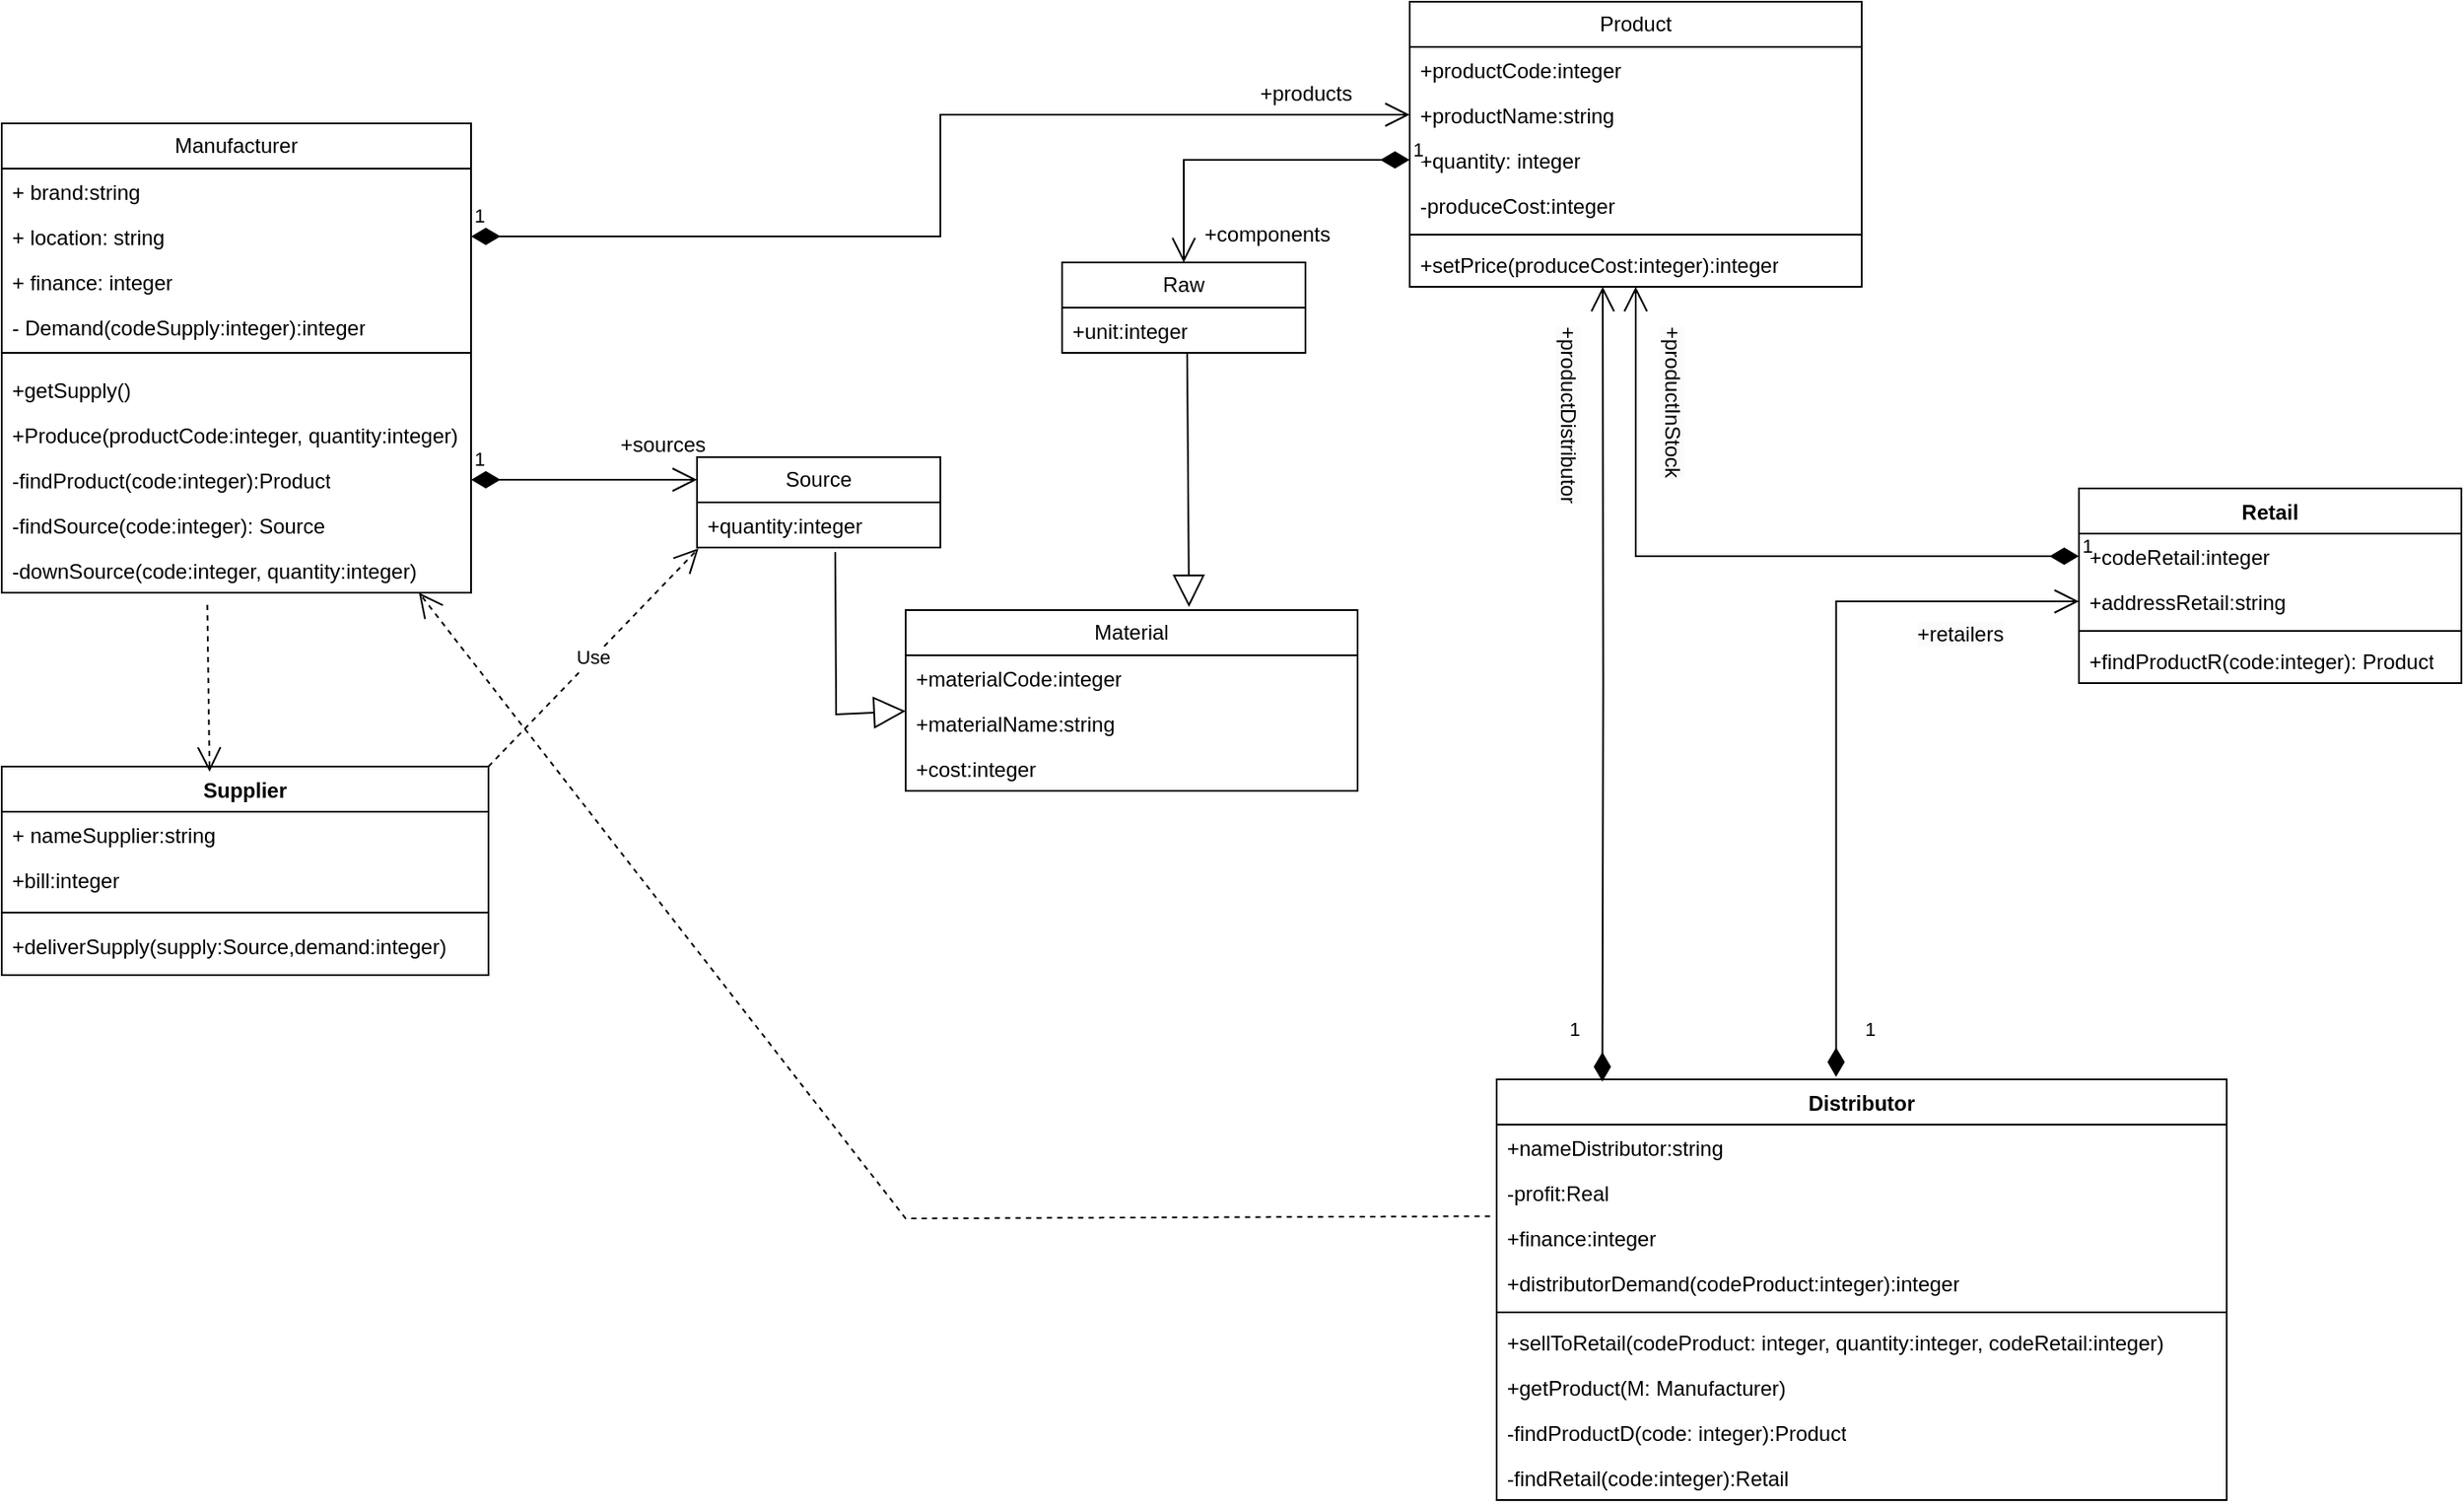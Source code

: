 <mxfile version="22.0.0" type="device">
  <diagram name="Page-1" id="9KDEoQG-ddyEXSRSi7oU">
    <mxGraphModel dx="2673" dy="1966" grid="1" gridSize="10" guides="1" tooltips="1" connect="1" arrows="1" fold="1" page="1" pageScale="1" pageWidth="850" pageHeight="1100" math="0" shadow="0">
      <root>
        <mxCell id="0" />
        <mxCell id="1" parent="0" />
        <mxCell id="i187cBd214ABWuoRDtF9-9" value="Product" style="swimlane;fontStyle=0;childLayout=stackLayout;horizontal=1;startSize=26;fillColor=none;horizontalStack=0;resizeParent=1;resizeParentMax=0;resizeLast=0;collapsible=1;marginBottom=0;whiteSpace=wrap;html=1;" parent="1" vertex="1">
          <mxGeometry x="40" y="-970" width="260" height="164" as="geometry" />
        </mxCell>
        <mxCell id="i187cBd214ABWuoRDtF9-10" value="+productCode:integer" style="text;strokeColor=none;fillColor=none;align=left;verticalAlign=top;spacingLeft=4;spacingRight=4;overflow=hidden;rotatable=0;points=[[0,0.5],[1,0.5]];portConstraint=eastwest;whiteSpace=wrap;html=1;" parent="i187cBd214ABWuoRDtF9-9" vertex="1">
          <mxGeometry y="26" width="260" height="26" as="geometry" />
        </mxCell>
        <mxCell id="i187cBd214ABWuoRDtF9-11" value="+productName:string" style="text;strokeColor=none;fillColor=none;align=left;verticalAlign=top;spacingLeft=4;spacingRight=4;overflow=hidden;rotatable=0;points=[[0,0.5],[1,0.5]];portConstraint=eastwest;whiteSpace=wrap;html=1;" parent="i187cBd214ABWuoRDtF9-9" vertex="1">
          <mxGeometry y="52" width="260" height="26" as="geometry" />
        </mxCell>
        <mxCell id="i187cBd214ABWuoRDtF9-21" value="+quantity: integer" style="text;strokeColor=none;fillColor=none;align=left;verticalAlign=top;spacingLeft=4;spacingRight=4;overflow=hidden;rotatable=0;points=[[0,0.5],[1,0.5]];portConstraint=eastwest;whiteSpace=wrap;html=1;" parent="i187cBd214ABWuoRDtF9-9" vertex="1">
          <mxGeometry y="78" width="260" height="26" as="geometry" />
        </mxCell>
        <mxCell id="i187cBd214ABWuoRDtF9-63" value="-produceCost:integer" style="text;strokeColor=none;fillColor=none;align=left;verticalAlign=top;spacingLeft=4;spacingRight=4;overflow=hidden;rotatable=0;points=[[0,0.5],[1,0.5]];portConstraint=eastwest;whiteSpace=wrap;html=1;" parent="i187cBd214ABWuoRDtF9-9" vertex="1">
          <mxGeometry y="104" width="260" height="26" as="geometry" />
        </mxCell>
        <mxCell id="i187cBd214ABWuoRDtF9-22" value="" style="line;strokeWidth=1;fillColor=none;align=left;verticalAlign=middle;spacingTop=-1;spacingLeft=3;spacingRight=3;rotatable=0;labelPosition=right;points=[];portConstraint=eastwest;strokeColor=inherit;" parent="i187cBd214ABWuoRDtF9-9" vertex="1">
          <mxGeometry y="130" width="260" height="8" as="geometry" />
        </mxCell>
        <mxCell id="i187cBd214ABWuoRDtF9-23" value="+setPrice(produceCost:integer):integer" style="text;strokeColor=none;fillColor=none;align=left;verticalAlign=top;spacingLeft=4;spacingRight=4;overflow=hidden;rotatable=0;points=[[0,0.5],[1,0.5]];portConstraint=eastwest;whiteSpace=wrap;html=1;" parent="i187cBd214ABWuoRDtF9-9" vertex="1">
          <mxGeometry y="138" width="260" height="26" as="geometry" />
        </mxCell>
        <mxCell id="i187cBd214ABWuoRDtF9-13" value="Manufacturer" style="swimlane;fontStyle=0;childLayout=stackLayout;horizontal=1;startSize=26;fillColor=none;horizontalStack=0;resizeParent=1;resizeParentMax=0;resizeLast=0;collapsible=1;marginBottom=0;whiteSpace=wrap;html=1;" parent="1" vertex="1">
          <mxGeometry x="-770" y="-900" width="270" height="270" as="geometry" />
        </mxCell>
        <mxCell id="i187cBd214ABWuoRDtF9-14" value="+ brand:string&lt;br&gt;" style="text;strokeColor=none;fillColor=none;align=left;verticalAlign=top;spacingLeft=4;spacingRight=4;overflow=hidden;rotatable=0;points=[[0,0.5],[1,0.5]];portConstraint=eastwest;whiteSpace=wrap;html=1;" parent="i187cBd214ABWuoRDtF9-13" vertex="1">
          <mxGeometry y="26" width="270" height="26" as="geometry" />
        </mxCell>
        <mxCell id="i187cBd214ABWuoRDtF9-15" value="+ location: string&lt;br&gt;" style="text;strokeColor=none;fillColor=none;align=left;verticalAlign=top;spacingLeft=4;spacingRight=4;overflow=hidden;rotatable=0;points=[[0,0.5],[1,0.5]];portConstraint=eastwest;whiteSpace=wrap;html=1;" parent="i187cBd214ABWuoRDtF9-13" vertex="1">
          <mxGeometry y="52" width="270" height="26" as="geometry" />
        </mxCell>
        <mxCell id="i187cBd214ABWuoRDtF9-16" value="+ finance: integer" style="text;strokeColor=none;fillColor=none;align=left;verticalAlign=top;spacingLeft=4;spacingRight=4;overflow=hidden;rotatable=0;points=[[0,0.5],[1,0.5]];portConstraint=eastwest;whiteSpace=wrap;html=1;" parent="i187cBd214ABWuoRDtF9-13" vertex="1">
          <mxGeometry y="78" width="270" height="26" as="geometry" />
        </mxCell>
        <mxCell id="i187cBd214ABWuoRDtF9-17" value="- Demand(codeSupply:integer):integer" style="text;strokeColor=none;fillColor=none;align=left;verticalAlign=top;spacingLeft=4;spacingRight=4;overflow=hidden;rotatable=0;points=[[0,0.5],[1,0.5]];portConstraint=eastwest;whiteSpace=wrap;html=1;" parent="i187cBd214ABWuoRDtF9-13" vertex="1">
          <mxGeometry y="104" width="270" height="20" as="geometry" />
        </mxCell>
        <mxCell id="i187cBd214ABWuoRDtF9-18" value="" style="line;strokeWidth=1;fillColor=none;align=left;verticalAlign=middle;spacingTop=-1;spacingLeft=3;spacingRight=3;rotatable=0;labelPosition=right;points=[];portConstraint=eastwest;strokeColor=inherit;" parent="i187cBd214ABWuoRDtF9-13" vertex="1">
          <mxGeometry y="124" width="270" height="16" as="geometry" />
        </mxCell>
        <mxCell id="i187cBd214ABWuoRDtF9-19" value="+getSupply()" style="text;strokeColor=none;fillColor=none;align=left;verticalAlign=top;spacingLeft=4;spacingRight=4;overflow=hidden;rotatable=0;points=[[0,0.5],[1,0.5]];portConstraint=eastwest;whiteSpace=wrap;html=1;" parent="i187cBd214ABWuoRDtF9-13" vertex="1">
          <mxGeometry y="140" width="270" height="26" as="geometry" />
        </mxCell>
        <mxCell id="i187cBd214ABWuoRDtF9-20" value="+Produce(productCode:integer, quantity:integer)" style="text;strokeColor=none;fillColor=none;align=left;verticalAlign=top;spacingLeft=4;spacingRight=4;overflow=hidden;rotatable=0;points=[[0,0.5],[1,0.5]];portConstraint=eastwest;whiteSpace=wrap;html=1;" parent="i187cBd214ABWuoRDtF9-13" vertex="1">
          <mxGeometry y="166" width="270" height="26" as="geometry" />
        </mxCell>
        <mxCell id="i187cBd214ABWuoRDtF9-31" value="-findProduct(code:integer):Product" style="text;strokeColor=none;fillColor=none;align=left;verticalAlign=top;spacingLeft=4;spacingRight=4;overflow=hidden;rotatable=0;points=[[0,0.5],[1,0.5]];portConstraint=eastwest;whiteSpace=wrap;html=1;" parent="i187cBd214ABWuoRDtF9-13" vertex="1">
          <mxGeometry y="192" width="270" height="26" as="geometry" />
        </mxCell>
        <mxCell id="i187cBd214ABWuoRDtF9-32" value="-findSource(code:integer): Source" style="text;strokeColor=none;fillColor=none;align=left;verticalAlign=top;spacingLeft=4;spacingRight=4;overflow=hidden;rotatable=0;points=[[0,0.5],[1,0.5]];portConstraint=eastwest;whiteSpace=wrap;html=1;" parent="i187cBd214ABWuoRDtF9-13" vertex="1">
          <mxGeometry y="218" width="270" height="26" as="geometry" />
        </mxCell>
        <mxCell id="i187cBd214ABWuoRDtF9-33" value="-downSource(code:integer, quantity:integer)" style="text;strokeColor=none;fillColor=none;align=left;verticalAlign=top;spacingLeft=4;spacingRight=4;overflow=hidden;rotatable=0;points=[[0,0.5],[1,0.5]];portConstraint=eastwest;whiteSpace=wrap;html=1;" parent="i187cBd214ABWuoRDtF9-13" vertex="1">
          <mxGeometry y="244" width="270" height="26" as="geometry" />
        </mxCell>
        <mxCell id="i187cBd214ABWuoRDtF9-26" value="1" style="endArrow=open;html=1;endSize=12;startArrow=diamondThin;startSize=14;startFill=1;edgeStyle=orthogonalEdgeStyle;align=left;verticalAlign=bottom;rounded=0;exitX=1;exitY=0.5;exitDx=0;exitDy=0;entryX=0;entryY=0.5;entryDx=0;entryDy=0;" parent="1" source="i187cBd214ABWuoRDtF9-15" target="i187cBd214ABWuoRDtF9-11" edge="1">
          <mxGeometry x="-1" y="3" relative="1" as="geometry">
            <mxPoint x="-360" y="-730" as="sourcePoint" />
            <mxPoint x="-200" y="-730" as="targetPoint" />
          </mxGeometry>
        </mxCell>
        <mxCell id="i187cBd214ABWuoRDtF9-27" value="Supplier" style="swimlane;fontStyle=1;align=center;verticalAlign=top;childLayout=stackLayout;horizontal=1;startSize=26;horizontalStack=0;resizeParent=1;resizeParentMax=0;resizeLast=0;collapsible=1;marginBottom=0;whiteSpace=wrap;html=1;" parent="1" vertex="1">
          <mxGeometry x="-770" y="-530" width="280" height="120" as="geometry" />
        </mxCell>
        <mxCell id="i187cBd214ABWuoRDtF9-34" value="+ nameSupplier:string" style="text;strokeColor=none;fillColor=none;align=left;verticalAlign=top;spacingLeft=4;spacingRight=4;overflow=hidden;rotatable=0;points=[[0,0.5],[1,0.5]];portConstraint=eastwest;whiteSpace=wrap;html=1;" parent="i187cBd214ABWuoRDtF9-27" vertex="1">
          <mxGeometry y="26" width="280" height="26" as="geometry" />
        </mxCell>
        <mxCell id="i187cBd214ABWuoRDtF9-35" value="+bill:integer" style="text;strokeColor=none;fillColor=none;align=left;verticalAlign=top;spacingLeft=4;spacingRight=4;overflow=hidden;rotatable=0;points=[[0,0.5],[1,0.5]];portConstraint=eastwest;whiteSpace=wrap;html=1;" parent="i187cBd214ABWuoRDtF9-27" vertex="1">
          <mxGeometry y="52" width="280" height="26" as="geometry" />
        </mxCell>
        <mxCell id="i187cBd214ABWuoRDtF9-29" value="" style="line;strokeWidth=1;fillColor=none;align=left;verticalAlign=middle;spacingTop=-1;spacingLeft=3;spacingRight=3;rotatable=0;labelPosition=right;points=[];portConstraint=eastwest;strokeColor=inherit;" parent="i187cBd214ABWuoRDtF9-27" vertex="1">
          <mxGeometry y="78" width="280" height="12" as="geometry" />
        </mxCell>
        <mxCell id="i187cBd214ABWuoRDtF9-30" value="+deliverSupply(supply:Source,demand:integer)" style="text;strokeColor=none;fillColor=none;align=left;verticalAlign=top;spacingLeft=4;spacingRight=4;overflow=hidden;rotatable=0;points=[[0,0.5],[1,0.5]];portConstraint=eastwest;whiteSpace=wrap;html=1;" parent="i187cBd214ABWuoRDtF9-27" vertex="1">
          <mxGeometry y="90" width="280" height="30" as="geometry" />
        </mxCell>
        <mxCell id="i187cBd214ABWuoRDtF9-36" value="Material" style="swimlane;fontStyle=0;childLayout=stackLayout;horizontal=1;startSize=26;fillColor=none;horizontalStack=0;resizeParent=1;resizeParentMax=0;resizeLast=0;collapsible=1;marginBottom=0;whiteSpace=wrap;html=1;" parent="1" vertex="1">
          <mxGeometry x="-250" y="-620" width="260" height="104" as="geometry" />
        </mxCell>
        <mxCell id="i187cBd214ABWuoRDtF9-37" value="+materialCode:integer" style="text;strokeColor=none;fillColor=none;align=left;verticalAlign=top;spacingLeft=4;spacingRight=4;overflow=hidden;rotatable=0;points=[[0,0.5],[1,0.5]];portConstraint=eastwest;whiteSpace=wrap;html=1;" parent="i187cBd214ABWuoRDtF9-36" vertex="1">
          <mxGeometry y="26" width="260" height="26" as="geometry" />
        </mxCell>
        <mxCell id="i187cBd214ABWuoRDtF9-38" value="+materialName:string" style="text;strokeColor=none;fillColor=none;align=left;verticalAlign=top;spacingLeft=4;spacingRight=4;overflow=hidden;rotatable=0;points=[[0,0.5],[1,0.5]];portConstraint=eastwest;whiteSpace=wrap;html=1;" parent="i187cBd214ABWuoRDtF9-36" vertex="1">
          <mxGeometry y="52" width="260" height="26" as="geometry" />
        </mxCell>
        <mxCell id="i187cBd214ABWuoRDtF9-39" value="+cost:integer" style="text;strokeColor=none;fillColor=none;align=left;verticalAlign=top;spacingLeft=4;spacingRight=4;overflow=hidden;rotatable=0;points=[[0,0.5],[1,0.5]];portConstraint=eastwest;whiteSpace=wrap;html=1;" parent="i187cBd214ABWuoRDtF9-36" vertex="1">
          <mxGeometry y="78" width="260" height="26" as="geometry" />
        </mxCell>
        <mxCell id="i187cBd214ABWuoRDtF9-42" value="Source" style="swimlane;fontStyle=0;childLayout=stackLayout;horizontal=1;startSize=26;fillColor=none;horizontalStack=0;resizeParent=1;resizeParentMax=0;resizeLast=0;collapsible=1;marginBottom=0;whiteSpace=wrap;html=1;" parent="1" vertex="1">
          <mxGeometry x="-370" y="-708" width="140" height="52" as="geometry" />
        </mxCell>
        <mxCell id="i187cBd214ABWuoRDtF9-43" value="+quantity:integer" style="text;strokeColor=none;fillColor=none;align=left;verticalAlign=top;spacingLeft=4;spacingRight=4;overflow=hidden;rotatable=0;points=[[0,0.5],[1,0.5]];portConstraint=eastwest;whiteSpace=wrap;html=1;" parent="i187cBd214ABWuoRDtF9-42" vertex="1">
          <mxGeometry y="26" width="140" height="26" as="geometry" />
        </mxCell>
        <mxCell id="i187cBd214ABWuoRDtF9-46" value="Raw" style="swimlane;fontStyle=0;childLayout=stackLayout;horizontal=1;startSize=26;fillColor=none;horizontalStack=0;resizeParent=1;resizeParentMax=0;resizeLast=0;collapsible=1;marginBottom=0;whiteSpace=wrap;html=1;" parent="1" vertex="1">
          <mxGeometry x="-160" y="-820" width="140" height="52" as="geometry" />
        </mxCell>
        <mxCell id="i187cBd214ABWuoRDtF9-47" value="+unit:integer" style="text;strokeColor=none;fillColor=none;align=left;verticalAlign=top;spacingLeft=4;spacingRight=4;overflow=hidden;rotatable=0;points=[[0,0.5],[1,0.5]];portConstraint=eastwest;whiteSpace=wrap;html=1;" parent="i187cBd214ABWuoRDtF9-46" vertex="1">
          <mxGeometry y="26" width="140" height="26" as="geometry" />
        </mxCell>
        <mxCell id="i187cBd214ABWuoRDtF9-48" value="1" style="endArrow=open;html=1;endSize=12;startArrow=diamondThin;startSize=14;startFill=1;edgeStyle=orthogonalEdgeStyle;align=left;verticalAlign=bottom;rounded=0;exitX=1;exitY=0.5;exitDx=0;exitDy=0;entryX=0;entryY=0.25;entryDx=0;entryDy=0;" parent="1" source="i187cBd214ABWuoRDtF9-31" target="i187cBd214ABWuoRDtF9-42" edge="1">
          <mxGeometry x="-1" y="3" relative="1" as="geometry">
            <mxPoint x="-480" y="-810" as="sourcePoint" />
            <mxPoint x="-320" y="-810" as="targetPoint" />
          </mxGeometry>
        </mxCell>
        <mxCell id="i187cBd214ABWuoRDtF9-55" value="" style="endArrow=block;endSize=16;endFill=0;html=1;rounded=0;exitX=0.568;exitY=1.1;exitDx=0;exitDy=0;exitPerimeter=0;" parent="1" source="i187cBd214ABWuoRDtF9-43" target="i187cBd214ABWuoRDtF9-36" edge="1">
          <mxGeometry width="160" relative="1" as="geometry">
            <mxPoint x="-290" y="-810" as="sourcePoint" />
            <mxPoint x="-130" y="-810" as="targetPoint" />
            <Array as="points">
              <mxPoint x="-290" y="-560" />
            </Array>
          </mxGeometry>
        </mxCell>
        <mxCell id="i187cBd214ABWuoRDtF9-56" value="" style="endArrow=block;endSize=16;endFill=0;html=1;rounded=0;entryX=0.627;entryY=-0.017;entryDx=0;entryDy=0;entryPerimeter=0;exitX=0.514;exitY=1.02;exitDx=0;exitDy=0;exitPerimeter=0;" parent="1" source="i187cBd214ABWuoRDtF9-47" target="i187cBd214ABWuoRDtF9-36" edge="1">
          <mxGeometry width="160" relative="1" as="geometry">
            <mxPoint x="-290" y="-810" as="sourcePoint" />
            <mxPoint x="-130" y="-810" as="targetPoint" />
          </mxGeometry>
        </mxCell>
        <mxCell id="i187cBd214ABWuoRDtF9-57" value="" style="endArrow=open;endSize=12;dashed=1;html=1;rounded=0;exitX=0.438;exitY=1.269;exitDx=0;exitDy=0;entryX=0.427;entryY=0.025;entryDx=0;entryDy=0;entryPerimeter=0;exitPerimeter=0;" parent="1" source="i187cBd214ABWuoRDtF9-33" target="i187cBd214ABWuoRDtF9-27" edge="1">
          <mxGeometry width="160" relative="1" as="geometry">
            <mxPoint x="-400" y="-640" as="sourcePoint" />
            <mxPoint x="-240" y="-640" as="targetPoint" />
            <Array as="points" />
          </mxGeometry>
        </mxCell>
        <mxCell id="i187cBd214ABWuoRDtF9-58" value="Use" style="endArrow=open;endSize=12;dashed=1;html=1;rounded=0;exitX=1;exitY=0;exitDx=0;exitDy=0;entryX=0.006;entryY=1.02;entryDx=0;entryDy=0;entryPerimeter=0;" parent="1" source="i187cBd214ABWuoRDtF9-27" target="i187cBd214ABWuoRDtF9-43" edge="1">
          <mxGeometry width="160" relative="1" as="geometry">
            <mxPoint x="-400" y="-640" as="sourcePoint" />
            <mxPoint x="-240" y="-640" as="targetPoint" />
          </mxGeometry>
        </mxCell>
        <mxCell id="i187cBd214ABWuoRDtF9-59" value="Distributor" style="swimlane;fontStyle=1;align=center;verticalAlign=top;childLayout=stackLayout;horizontal=1;startSize=26;horizontalStack=0;resizeParent=1;resizeParentMax=0;resizeLast=0;collapsible=1;marginBottom=0;whiteSpace=wrap;html=1;" parent="1" vertex="1">
          <mxGeometry x="90" y="-350" width="420" height="242" as="geometry" />
        </mxCell>
        <mxCell id="i187cBd214ABWuoRDtF9-65" value="+nameDistributor:string&lt;br&gt;" style="text;strokeColor=none;fillColor=none;align=left;verticalAlign=top;spacingLeft=4;spacingRight=4;overflow=hidden;rotatable=0;points=[[0,0.5],[1,0.5]];portConstraint=eastwest;whiteSpace=wrap;html=1;" parent="i187cBd214ABWuoRDtF9-59" vertex="1">
          <mxGeometry y="26" width="420" height="26" as="geometry" />
        </mxCell>
        <mxCell id="i187cBd214ABWuoRDtF9-64" value="-profit:Real" style="text;strokeColor=none;fillColor=none;align=left;verticalAlign=top;spacingLeft=4;spacingRight=4;overflow=hidden;rotatable=0;points=[[0,0.5],[1,0.5]];portConstraint=eastwest;whiteSpace=wrap;html=1;" parent="i187cBd214ABWuoRDtF9-59" vertex="1">
          <mxGeometry y="52" width="420" height="26" as="geometry" />
        </mxCell>
        <mxCell id="i187cBd214ABWuoRDtF9-60" value="+finance:integer" style="text;strokeColor=none;fillColor=none;align=left;verticalAlign=top;spacingLeft=4;spacingRight=4;overflow=hidden;rotatable=0;points=[[0,0.5],[1,0.5]];portConstraint=eastwest;whiteSpace=wrap;html=1;" parent="i187cBd214ABWuoRDtF9-59" vertex="1">
          <mxGeometry y="78" width="420" height="26" as="geometry" />
        </mxCell>
        <mxCell id="i187cBd214ABWuoRDtF9-66" value="+distributorDemand(codeProduct:integer):integer" style="text;strokeColor=none;fillColor=none;align=left;verticalAlign=top;spacingLeft=4;spacingRight=4;overflow=hidden;rotatable=0;points=[[0,0.5],[1,0.5]];portConstraint=eastwest;whiteSpace=wrap;html=1;" parent="i187cBd214ABWuoRDtF9-59" vertex="1">
          <mxGeometry y="104" width="420" height="26" as="geometry" />
        </mxCell>
        <mxCell id="i187cBd214ABWuoRDtF9-61" value="" style="line;strokeWidth=1;fillColor=none;align=left;verticalAlign=middle;spacingTop=-1;spacingLeft=3;spacingRight=3;rotatable=0;labelPosition=right;points=[];portConstraint=eastwest;strokeColor=inherit;" parent="i187cBd214ABWuoRDtF9-59" vertex="1">
          <mxGeometry y="130" width="420" height="8" as="geometry" />
        </mxCell>
        <mxCell id="i187cBd214ABWuoRDtF9-67" value="+sellToRetail(codeProduct: integer, quantity:integer, codeRetail:integer)" style="text;strokeColor=none;fillColor=none;align=left;verticalAlign=top;spacingLeft=4;spacingRight=4;overflow=hidden;rotatable=0;points=[[0,0.5],[1,0.5]];portConstraint=eastwest;whiteSpace=wrap;html=1;" parent="i187cBd214ABWuoRDtF9-59" vertex="1">
          <mxGeometry y="138" width="420" height="26" as="geometry" />
        </mxCell>
        <mxCell id="i187cBd214ABWuoRDtF9-62" value="+getProduct(M: Manufacturer)" style="text;strokeColor=none;fillColor=none;align=left;verticalAlign=top;spacingLeft=4;spacingRight=4;overflow=hidden;rotatable=0;points=[[0,0.5],[1,0.5]];portConstraint=eastwest;whiteSpace=wrap;html=1;" parent="i187cBd214ABWuoRDtF9-59" vertex="1">
          <mxGeometry y="164" width="420" height="26" as="geometry" />
        </mxCell>
        <mxCell id="i187cBd214ABWuoRDtF9-69" value="-findProductD(code: integer):Product" style="text;strokeColor=none;fillColor=none;align=left;verticalAlign=top;spacingLeft=4;spacingRight=4;overflow=hidden;rotatable=0;points=[[0,0.5],[1,0.5]];portConstraint=eastwest;whiteSpace=wrap;html=1;" parent="i187cBd214ABWuoRDtF9-59" vertex="1">
          <mxGeometry y="190" width="420" height="26" as="geometry" />
        </mxCell>
        <mxCell id="i187cBd214ABWuoRDtF9-68" value="-findRetail(code:integer):Retail" style="text;strokeColor=none;fillColor=none;align=left;verticalAlign=top;spacingLeft=4;spacingRight=4;overflow=hidden;rotatable=0;points=[[0,0.5],[1,0.5]];portConstraint=eastwest;whiteSpace=wrap;html=1;" parent="i187cBd214ABWuoRDtF9-59" vertex="1">
          <mxGeometry y="216" width="420" height="26" as="geometry" />
        </mxCell>
        <mxCell id="i187cBd214ABWuoRDtF9-70" value="Retail" style="swimlane;fontStyle=1;align=center;verticalAlign=top;childLayout=stackLayout;horizontal=1;startSize=26;horizontalStack=0;resizeParent=1;resizeParentMax=0;resizeLast=0;collapsible=1;marginBottom=0;whiteSpace=wrap;html=1;" parent="1" vertex="1">
          <mxGeometry x="425" y="-690" width="220" height="112" as="geometry" />
        </mxCell>
        <mxCell id="i187cBd214ABWuoRDtF9-71" value="+codeRetail:integer" style="text;strokeColor=none;fillColor=none;align=left;verticalAlign=top;spacingLeft=4;spacingRight=4;overflow=hidden;rotatable=0;points=[[0,0.5],[1,0.5]];portConstraint=eastwest;whiteSpace=wrap;html=1;" parent="i187cBd214ABWuoRDtF9-70" vertex="1">
          <mxGeometry y="26" width="220" height="26" as="geometry" />
        </mxCell>
        <mxCell id="i187cBd214ABWuoRDtF9-74" value="+addressRetail:string" style="text;strokeColor=none;fillColor=none;align=left;verticalAlign=top;spacingLeft=4;spacingRight=4;overflow=hidden;rotatable=0;points=[[0,0.5],[1,0.5]];portConstraint=eastwest;whiteSpace=wrap;html=1;" parent="i187cBd214ABWuoRDtF9-70" vertex="1">
          <mxGeometry y="52" width="220" height="26" as="geometry" />
        </mxCell>
        <mxCell id="i187cBd214ABWuoRDtF9-72" value="" style="line;strokeWidth=1;fillColor=none;align=left;verticalAlign=middle;spacingTop=-1;spacingLeft=3;spacingRight=3;rotatable=0;labelPosition=right;points=[];portConstraint=eastwest;strokeColor=inherit;" parent="i187cBd214ABWuoRDtF9-70" vertex="1">
          <mxGeometry y="78" width="220" height="8" as="geometry" />
        </mxCell>
        <mxCell id="i187cBd214ABWuoRDtF9-73" value="+findProductR(code:integer): Product" style="text;strokeColor=none;fillColor=none;align=left;verticalAlign=top;spacingLeft=4;spacingRight=4;overflow=hidden;rotatable=0;points=[[0,0.5],[1,0.5]];portConstraint=eastwest;whiteSpace=wrap;html=1;" parent="i187cBd214ABWuoRDtF9-70" vertex="1">
          <mxGeometry y="86" width="220" height="26" as="geometry" />
        </mxCell>
        <mxCell id="i187cBd214ABWuoRDtF9-78" value="1" style="endArrow=open;html=1;endSize=12;startArrow=diamondThin;startSize=14;startFill=1;edgeStyle=orthogonalEdgeStyle;align=left;verticalAlign=bottom;rounded=0;exitX=0;exitY=0.5;exitDx=0;exitDy=0;entryX=0.5;entryY=0;entryDx=0;entryDy=0;" parent="1" source="i187cBd214ABWuoRDtF9-21" target="i187cBd214ABWuoRDtF9-46" edge="1">
          <mxGeometry x="-1" y="3" relative="1" as="geometry">
            <mxPoint x="10" y="-680" as="sourcePoint" />
            <mxPoint x="170" y="-680" as="targetPoint" />
          </mxGeometry>
        </mxCell>
        <mxCell id="i187cBd214ABWuoRDtF9-79" value="1" style="endArrow=open;html=1;endSize=12;startArrow=diamondThin;startSize=14;startFill=1;edgeStyle=orthogonalEdgeStyle;align=left;verticalAlign=bottom;rounded=0;exitX=0.19;exitY=0.005;exitDx=0;exitDy=0;exitPerimeter=0;" parent="1" edge="1">
          <mxGeometry x="-0.907" y="21" relative="1" as="geometry">
            <mxPoint x="150.8" y="-348.79" as="sourcePoint" />
            <mxPoint x="151.029" y="-806" as="targetPoint" />
            <mxPoint as="offset" />
          </mxGeometry>
        </mxCell>
        <mxCell id="i187cBd214ABWuoRDtF9-81" value="1" style="endArrow=open;html=1;endSize=12;startArrow=diamondThin;startSize=14;startFill=1;edgeStyle=orthogonalEdgeStyle;align=left;verticalAlign=bottom;rounded=0;exitX=0;exitY=0.5;exitDx=0;exitDy=0;" parent="1" source="i187cBd214ABWuoRDtF9-71" target="i187cBd214ABWuoRDtF9-9" edge="1">
          <mxGeometry x="-1" y="3" relative="1" as="geometry">
            <mxPoint x="570" y="-670" as="sourcePoint" />
            <mxPoint x="730" y="-670" as="targetPoint" />
          </mxGeometry>
        </mxCell>
        <mxCell id="i187cBd214ABWuoRDtF9-82" value="1" style="endArrow=open;html=1;endSize=12;startArrow=diamondThin;startSize=14;startFill=1;edgeStyle=orthogonalEdgeStyle;align=left;verticalAlign=bottom;rounded=0;entryX=0;entryY=0.5;entryDx=0;entryDy=0;exitX=0.465;exitY=-0.006;exitDx=0;exitDy=0;exitPerimeter=0;" parent="1" source="i187cBd214ABWuoRDtF9-59" target="i187cBd214ABWuoRDtF9-74" edge="1">
          <mxGeometry x="-0.91" y="-15" relative="1" as="geometry">
            <mxPoint x="10" y="-680" as="sourcePoint" />
            <mxPoint x="170" y="-680" as="targetPoint" />
            <mxPoint as="offset" />
          </mxGeometry>
        </mxCell>
        <mxCell id="i187cBd214ABWuoRDtF9-83" value="" style="endArrow=open;endSize=12;dashed=1;html=1;rounded=0;exitX=-0.009;exitY=0.027;exitDx=0;exitDy=0;exitPerimeter=0;" parent="1" source="i187cBd214ABWuoRDtF9-60" target="i187cBd214ABWuoRDtF9-13" edge="1">
          <mxGeometry width="160" relative="1" as="geometry">
            <mxPoint x="80" y="-280" as="sourcePoint" />
            <mxPoint x="170" y="-530" as="targetPoint" />
            <Array as="points">
              <mxPoint x="-250" y="-270" />
            </Array>
          </mxGeometry>
        </mxCell>
        <mxCell id="6ICzLL0ou_vwck0VQH4V-1" value="+products" style="text;html=1;align=center;verticalAlign=middle;resizable=0;points=[];autosize=1;strokeColor=none;fillColor=none;" parent="1" vertex="1">
          <mxGeometry x="-60" y="-932" width="80" height="30" as="geometry" />
        </mxCell>
        <mxCell id="6ICzLL0ou_vwck0VQH4V-2" value="+sources" style="text;html=1;align=center;verticalAlign=middle;resizable=0;points=[];autosize=1;strokeColor=none;fillColor=none;" parent="1" vertex="1">
          <mxGeometry x="-425" y="-730" width="70" height="30" as="geometry" />
        </mxCell>
        <mxCell id="6ICzLL0ou_vwck0VQH4V-3" value="&lt;div style=&quot;text-align: center;&quot;&gt;+&lt;span style=&quot;background-color: initial;&quot;&gt;components&lt;/span&gt;&lt;/div&gt;" style="text;whiteSpace=wrap;html=1;" parent="1" vertex="1">
          <mxGeometry x="-80" y="-850" width="90" height="40" as="geometry" />
        </mxCell>
        <mxCell id="6ICzLL0ou_vwck0VQH4V-4" value="&lt;span style=&quot;color: rgb(0, 0, 0); font-family: Helvetica; font-size: 12px; font-style: normal; font-variant-ligatures: normal; font-variant-caps: normal; font-weight: 400; letter-spacing: normal; orphans: 2; text-align: center; text-indent: 0px; text-transform: none; widows: 2; word-spacing: 0px; -webkit-text-stroke-width: 0px; background-color: rgb(251, 251, 251); text-decoration-thickness: initial; text-decoration-style: initial; text-decoration-color: initial; float: none; display: inline !important;&quot;&gt;+productInStock&lt;br&gt;&lt;br&gt;&lt;/span&gt;" style="text;whiteSpace=wrap;html=1;rotation=90;" parent="1" vertex="1">
          <mxGeometry x="140" y="-760" width="90" height="40" as="geometry" />
        </mxCell>
        <mxCell id="6ICzLL0ou_vwck0VQH4V-5" value="&lt;span style=&quot;color: rgb(0, 0, 0); font-family: Helvetica; font-size: 12px; font-style: normal; font-variant-ligatures: normal; font-variant-caps: normal; font-weight: 400; letter-spacing: normal; orphans: 2; text-align: center; text-indent: 0px; text-transform: none; widows: 2; word-spacing: 0px; -webkit-text-stroke-width: 0px; background-color: rgb(251, 251, 251); text-decoration-thickness: initial; text-decoration-style: initial; text-decoration-color: initial; float: none; display: inline !important;&quot;&gt;+productDistributor&lt;br&gt;&lt;br&gt;&lt;/span&gt;" style="text;whiteSpace=wrap;html=1;rotation=90;" parent="1" vertex="1">
          <mxGeometry x="80" y="-760" width="90" height="40" as="geometry" />
        </mxCell>
        <mxCell id="ZpNPNRGrxNCHi5ajJaK1-1" value="&lt;span style=&quot;color: rgb(0, 0, 0); font-family: Helvetica; font-size: 12px; font-style: normal; font-variant-ligatures: normal; font-variant-caps: normal; font-weight: 400; letter-spacing: normal; orphans: 2; text-align: center; text-indent: 0px; text-transform: none; widows: 2; word-spacing: 0px; -webkit-text-stroke-width: 0px; background-color: rgb(251, 251, 251); text-decoration-thickness: initial; text-decoration-style: initial; text-decoration-color: initial; float: none; display: inline !important;&quot;&gt;+retailers&lt;br&gt;&lt;br&gt;&lt;/span&gt;" style="text;whiteSpace=wrap;html=1;rotation=0;" vertex="1" parent="1">
          <mxGeometry x="330" y="-620" width="90" height="40" as="geometry" />
        </mxCell>
      </root>
    </mxGraphModel>
  </diagram>
</mxfile>
